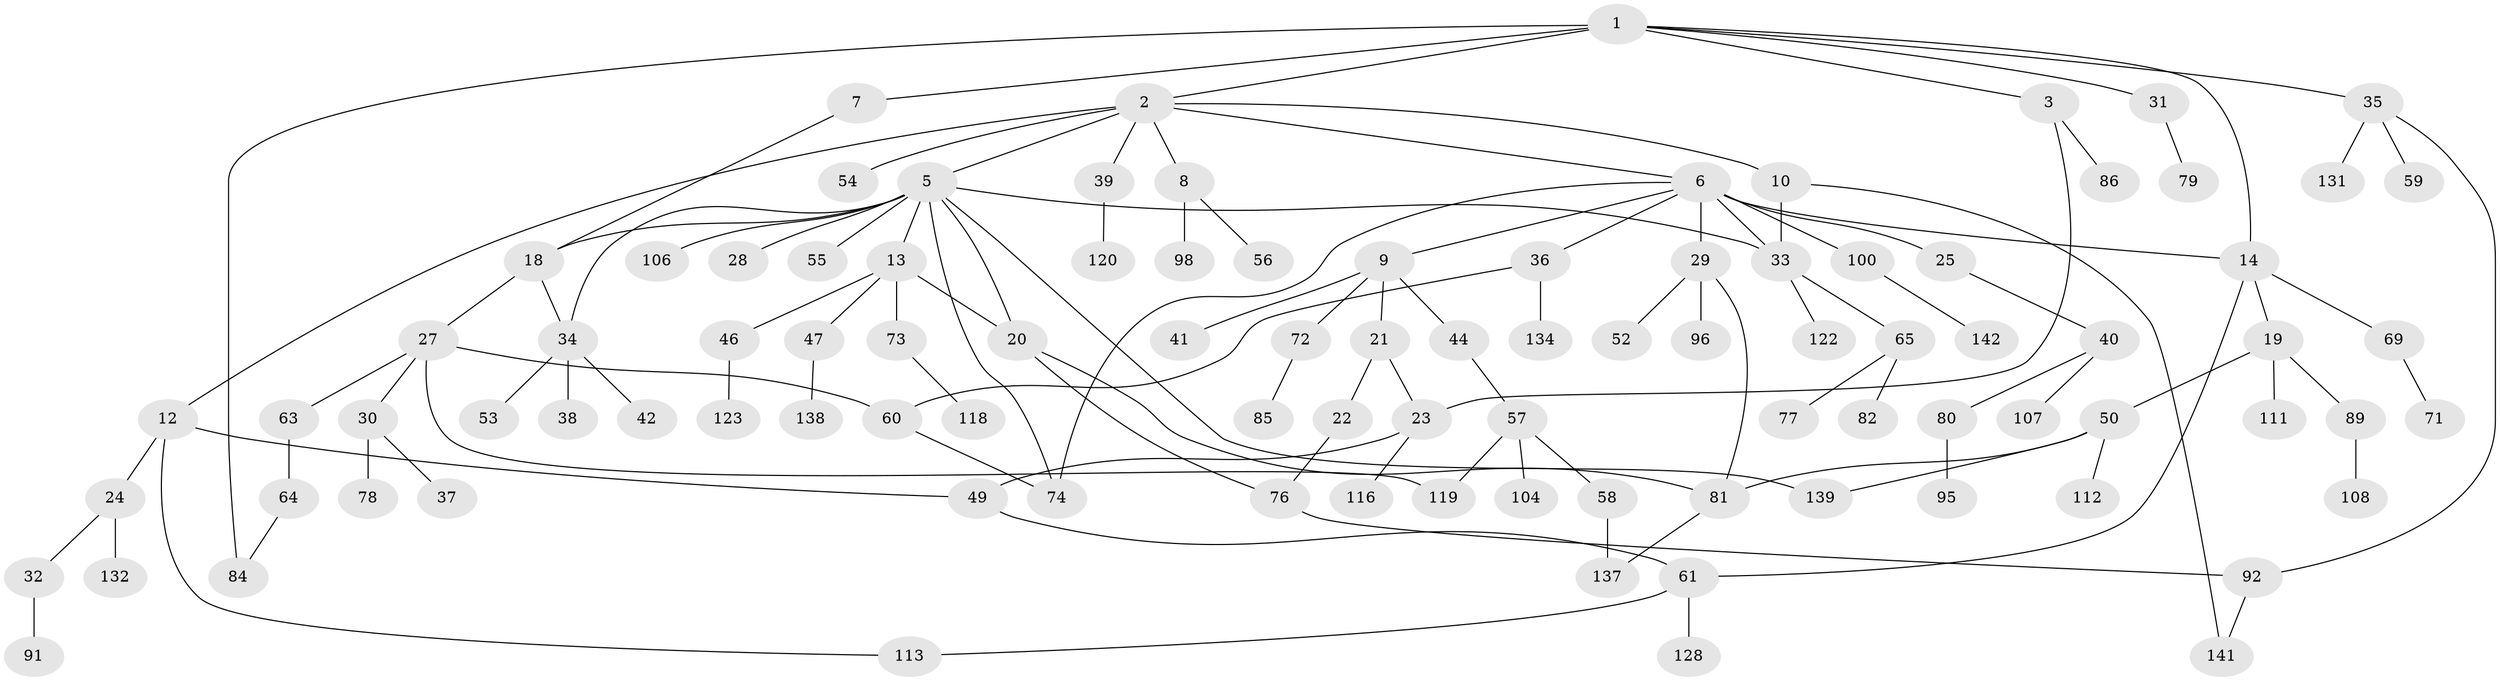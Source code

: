 // Generated by graph-tools (version 1.1) at 2025/23/03/03/25 07:23:32]
// undirected, 98 vertices, 119 edges
graph export_dot {
graph [start="1"]
  node [color=gray90,style=filled];
  1 [super="+45"];
  2 [super="+4"];
  3 [super="+121"];
  5 [super="+11"];
  6 [super="+26"];
  7 [super="+16"];
  8;
  9 [super="+15"];
  10;
  12 [super="+43"];
  13 [super="+17"];
  14 [super="+62"];
  18 [super="+48"];
  19 [super="+110"];
  20 [super="+97"];
  21;
  22;
  23 [super="+83"];
  24 [super="+127"];
  25 [super="+68"];
  27 [super="+90"];
  28;
  29 [super="+124"];
  30 [super="+105"];
  31;
  32 [super="+88"];
  33 [super="+126"];
  34;
  35 [super="+75"];
  36 [super="+66"];
  37;
  38 [super="+144"];
  39 [super="+115"];
  40 [super="+99"];
  41;
  42;
  44 [super="+51"];
  46;
  47 [super="+67"];
  49;
  50 [super="+101"];
  52;
  53 [super="+103"];
  54 [super="+135"];
  55;
  56;
  57 [super="+70"];
  58 [super="+140"];
  59;
  60;
  61 [super="+136"];
  63;
  64 [super="+87"];
  65;
  69;
  71;
  72;
  73 [super="+109"];
  74 [super="+114"];
  76 [super="+125"];
  77;
  78 [super="+117"];
  79 [super="+102"];
  80;
  81 [super="+93"];
  82;
  84 [super="+94"];
  85;
  86 [super="+130"];
  89 [super="+145"];
  91;
  92 [super="+129"];
  95;
  96;
  98;
  100 [super="+143"];
  104;
  106;
  107;
  108;
  111;
  112;
  113;
  116;
  118;
  119;
  120;
  122;
  123;
  128;
  131;
  132 [super="+133"];
  134;
  137;
  138;
  139;
  141;
  142;
  1 -- 2;
  1 -- 3;
  1 -- 7;
  1 -- 14;
  1 -- 31;
  1 -- 35;
  1 -- 84 [weight=2];
  2 -- 8;
  2 -- 10;
  2 -- 54;
  2 -- 5;
  2 -- 6;
  2 -- 39;
  2 -- 12;
  3 -- 86;
  3 -- 23;
  5 -- 13;
  5 -- 34;
  5 -- 55;
  5 -- 18;
  5 -- 20;
  5 -- 106;
  5 -- 139;
  5 -- 28;
  5 -- 33;
  5 -- 74;
  6 -- 9;
  6 -- 25;
  6 -- 29;
  6 -- 33;
  6 -- 36;
  6 -- 100;
  6 -- 74;
  6 -- 14;
  7 -- 18;
  8 -- 56;
  8 -- 98;
  9 -- 41;
  9 -- 72;
  9 -- 44;
  9 -- 21;
  10 -- 141;
  10 -- 33;
  12 -- 24;
  12 -- 49;
  12 -- 113;
  13 -- 46;
  13 -- 47;
  13 -- 20;
  13 -- 73;
  14 -- 19;
  14 -- 61;
  14 -- 69;
  18 -- 27;
  18 -- 34;
  19 -- 50;
  19 -- 89;
  19 -- 111;
  20 -- 76;
  20 -- 81;
  21 -- 22;
  21 -- 23;
  22 -- 76;
  23 -- 49;
  23 -- 116;
  24 -- 32;
  24 -- 132;
  25 -- 40;
  27 -- 30;
  27 -- 63;
  27 -- 119;
  27 -- 60;
  29 -- 52;
  29 -- 81;
  29 -- 96;
  30 -- 37;
  30 -- 78;
  31 -- 79;
  32 -- 91;
  33 -- 65;
  33 -- 122;
  34 -- 38;
  34 -- 42;
  34 -- 53;
  35 -- 59;
  35 -- 92;
  35 -- 131;
  36 -- 60;
  36 -- 134;
  39 -- 120;
  40 -- 80;
  40 -- 107;
  44 -- 57;
  46 -- 123;
  47 -- 138;
  49 -- 61;
  50 -- 112;
  50 -- 139;
  50 -- 81;
  57 -- 58;
  57 -- 104;
  57 -- 119;
  58 -- 137;
  60 -- 74;
  61 -- 113;
  61 -- 128;
  63 -- 64;
  64 -- 84;
  65 -- 77;
  65 -- 82;
  69 -- 71;
  72 -- 85;
  73 -- 118;
  76 -- 92;
  80 -- 95;
  81 -- 137;
  89 -- 108;
  92 -- 141;
  100 -- 142;
}
